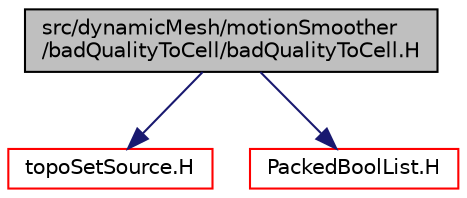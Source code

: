 digraph "src/dynamicMesh/motionSmoother/badQualityToCell/badQualityToCell.H"
{
  bgcolor="transparent";
  edge [fontname="Helvetica",fontsize="10",labelfontname="Helvetica",labelfontsize="10"];
  node [fontname="Helvetica",fontsize="10",shape=record];
  Node1 [label="src/dynamicMesh/motionSmoother\l/badQualityToCell/badQualityToCell.H",height=0.2,width=0.4,color="black", fillcolor="grey75", style="filled", fontcolor="black"];
  Node1 -> Node2 [color="midnightblue",fontsize="10",style="solid",fontname="Helvetica"];
  Node2 [label="topoSetSource.H",height=0.2,width=0.4,color="red",URL="$a07594.html"];
  Node1 -> Node3 [color="midnightblue",fontsize="10",style="solid",fontname="Helvetica"];
  Node3 [label="PackedBoolList.H",height=0.2,width=0.4,color="red",URL="$a07775.html"];
}
